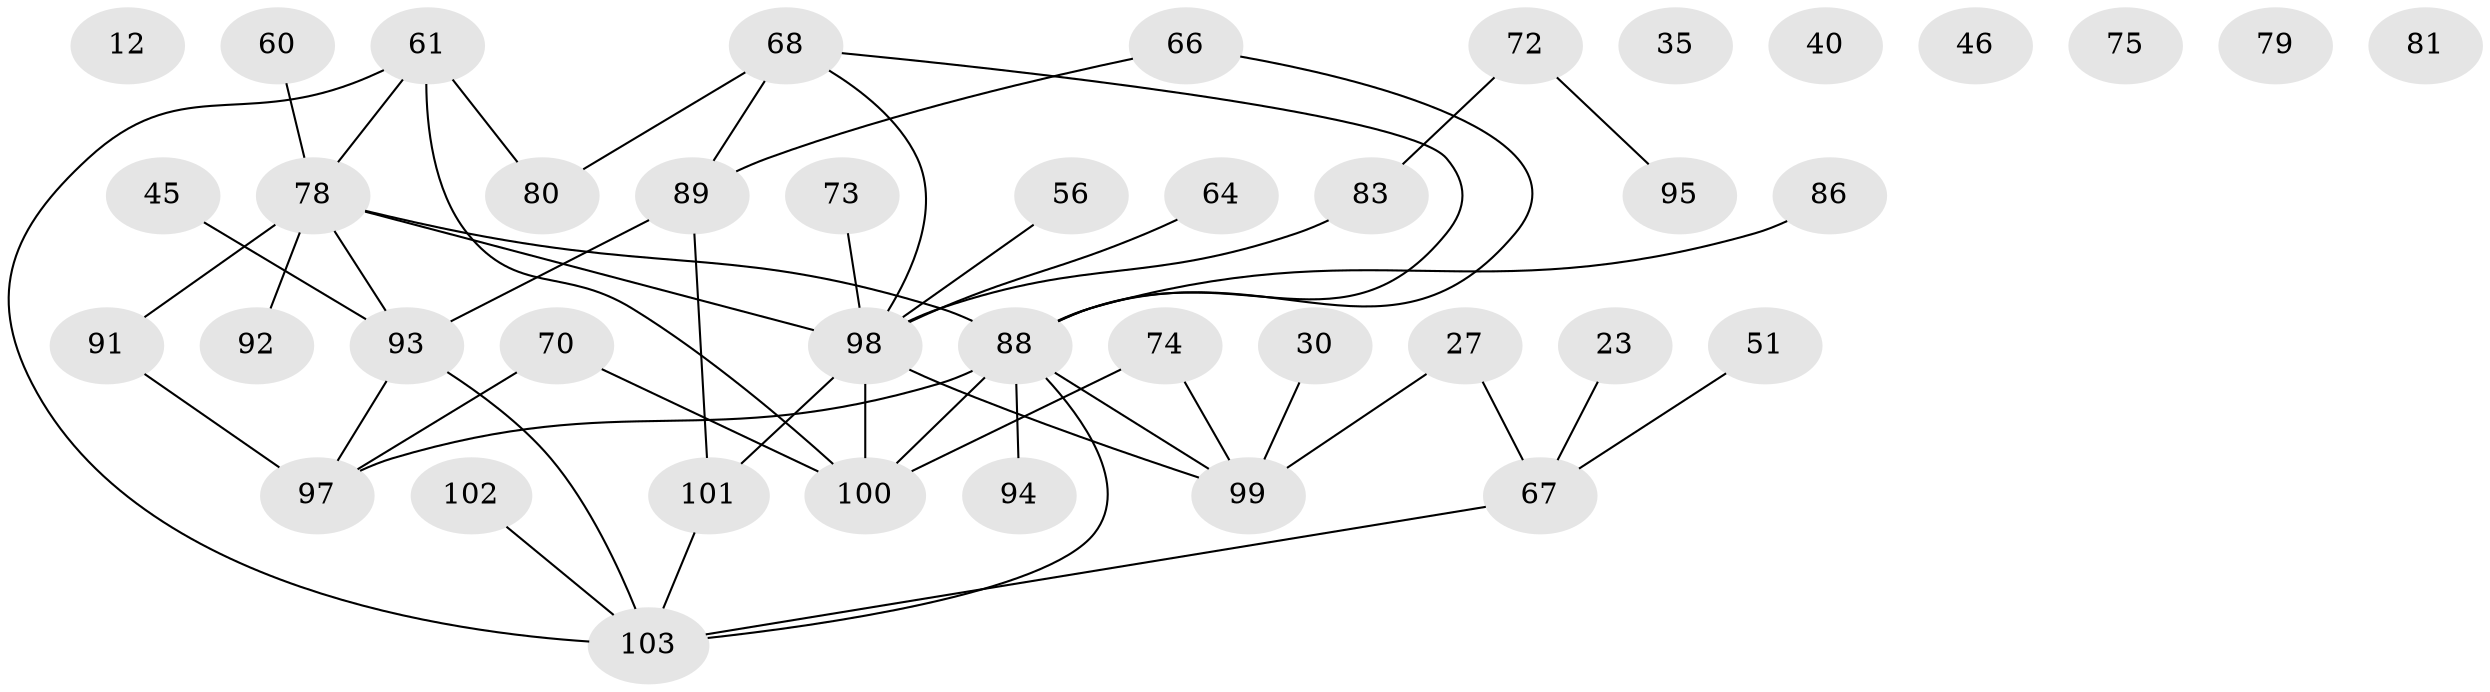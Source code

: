 // original degree distribution, {4: 0.08737864077669903, 5: 0.11650485436893204, 2: 0.33980582524271846, 1: 0.21359223300970873, 0: 0.06796116504854369, 3: 0.1553398058252427, 6: 0.019417475728155338}
// Generated by graph-tools (version 1.1) at 2025/42/03/04/25 21:42:28]
// undirected, 41 vertices, 49 edges
graph export_dot {
graph [start="1"]
  node [color=gray90,style=filled];
  12;
  23;
  27;
  30;
  35;
  40;
  45;
  46;
  51;
  56;
  60 [super="+8"];
  61;
  64;
  66;
  67;
  68 [super="+1+29+54+32"];
  70;
  72;
  73;
  74 [super="+69"];
  75;
  78 [super="+19+53+55+76"];
  79;
  80 [super="+33"];
  81;
  83 [super="+34+71"];
  86;
  88 [super="+7+85+59+82"];
  89 [super="+63"];
  91 [super="+62"];
  92;
  93 [super="+87"];
  94;
  95;
  97 [super="+84"];
  98 [super="+77"];
  99 [super="+50"];
  100 [super="+6+21+49+96"];
  101 [super="+58+90"];
  102;
  103 [super="+10"];
  23 -- 67;
  27 -- 67;
  27 -- 99;
  30 -- 99;
  45 -- 93;
  51 -- 67;
  56 -- 98;
  60 -- 78;
  61 -- 80 [weight=2];
  61 -- 103;
  61 -- 100;
  61 -- 78 [weight=2];
  64 -- 98;
  66 -- 88;
  66 -- 89;
  67 -- 103;
  68 -- 89;
  68 -- 88;
  68 -- 80;
  68 -- 98;
  70 -- 97;
  70 -- 100;
  72 -- 83;
  72 -- 95;
  73 -- 98;
  74 -- 100 [weight=2];
  74 -- 99;
  78 -- 92;
  78 -- 93;
  78 -- 98 [weight=2];
  78 -- 91;
  78 -- 88 [weight=3];
  83 -- 98;
  86 -- 88;
  88 -- 100;
  88 -- 97;
  88 -- 99 [weight=2];
  88 -- 103;
  88 -- 94;
  89 -- 101;
  89 -- 93;
  91 -- 97;
  93 -- 97 [weight=2];
  93 -- 103;
  98 -- 99 [weight=3];
  98 -- 100 [weight=2];
  98 -- 101 [weight=3];
  101 -- 103;
  102 -- 103;
}
